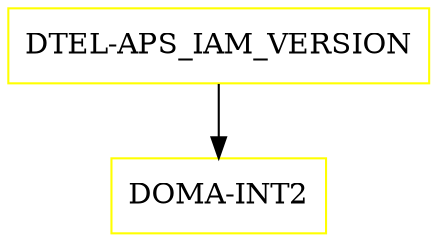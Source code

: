 digraph G {
  "DTEL-APS_IAM_VERSION" [shape=box,color=yellow];
  "DOMA-INT2" [shape=box,color=yellow,URL="./DOMA_INT2.html"];
  "DTEL-APS_IAM_VERSION" -> "DOMA-INT2";
}
